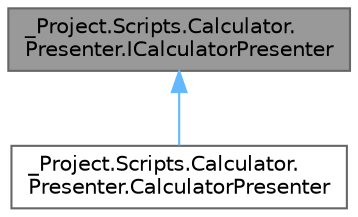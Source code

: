 digraph "_Project.Scripts.Calculator.Presenter.ICalculatorPresenter"
{
 // LATEX_PDF_SIZE
  bgcolor="transparent";
  edge [fontname=Helvetica,fontsize=10,labelfontname=Helvetica,labelfontsize=10];
  node [fontname=Helvetica,fontsize=10,shape=box,height=0.2,width=0.4];
  Node1 [id="Node000001",label="_Project.Scripts.Calculator.\lPresenter.ICalculatorPresenter",height=0.2,width=0.4,color="gray40", fillcolor="grey60", style="filled", fontcolor="black",tooltip="Интерфейс, описывающий презентер часть калькулятора"];
  Node1 -> Node2 [id="edge1_Node000001_Node000002",dir="back",color="steelblue1",style="solid",tooltip=" "];
  Node2 [id="Node000002",label="_Project.Scripts.Calculator.\lPresenter.CalculatorPresenter",height=0.2,width=0.4,color="gray40", fillcolor="white", style="filled",URL="$class___project_1_1_scripts_1_1_calculator_1_1_presenter_1_1_calculator_presenter.html",tooltip="Класс, описывающий презентер часть калькулятора"];
}
